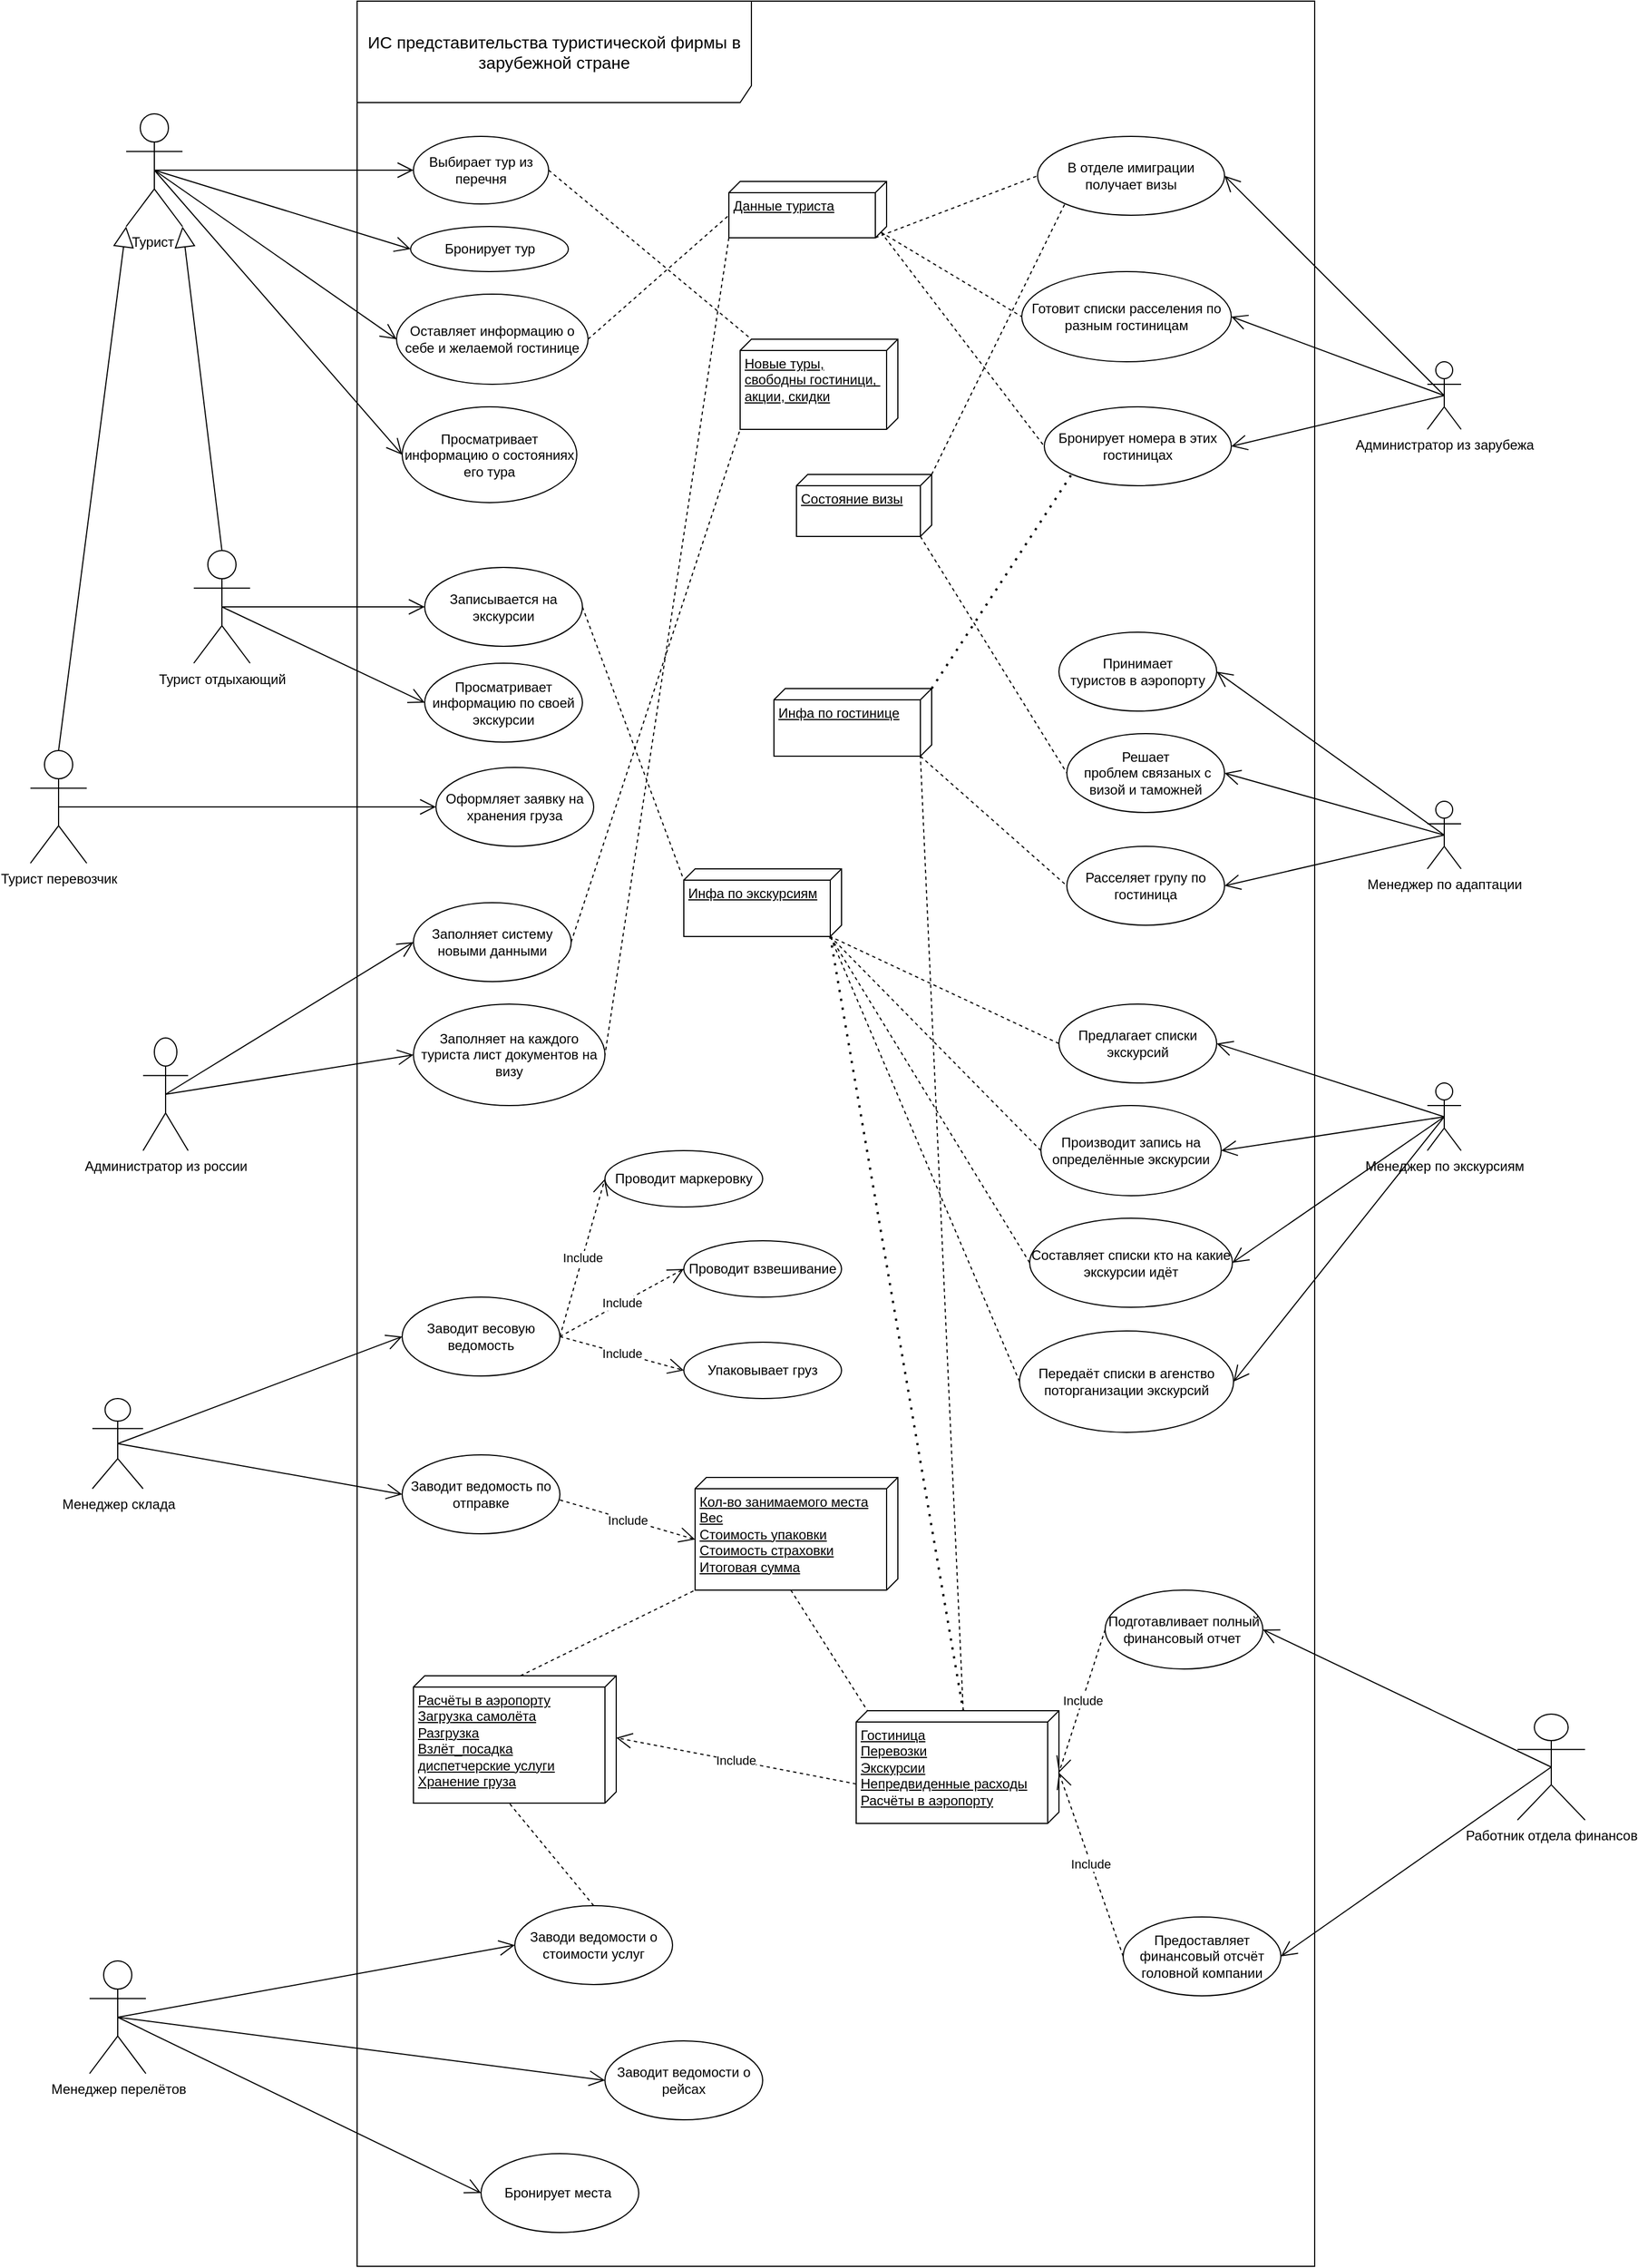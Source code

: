 <mxfile version="22.0.3" type="device">
  <diagram name="Страница — 1" id="jsn5pezAf9I7rj186tjx">
    <mxGraphModel dx="3129" dy="1384" grid="1" gridSize="10" guides="1" tooltips="1" connect="1" arrows="1" fold="1" page="1" pageScale="1" pageWidth="827" pageHeight="1169" math="0" shadow="0">
      <root>
        <mxCell id="0" />
        <mxCell id="1" parent="0" />
        <mxCell id="TFGOoUDNi3Y0NTSB-CI6-1" value="Турист&amp;nbsp;" style="shape=umlActor;verticalLabelPosition=bottom;verticalAlign=top;html=1;" parent="1" vertex="1">
          <mxGeometry x="-595" y="220" width="50" height="100" as="geometry" />
        </mxCell>
        <mxCell id="TFGOoUDNi3Y0NTSB-CI6-12" value="&lt;font style=&quot;font-size: 15px;&quot;&gt;ИС представительства туристической фирмы в зарубежной стране&lt;/font&gt;" style="shape=umlFrame;whiteSpace=wrap;html=1;pointerEvents=0;width=350;height=90;labelBackgroundColor=default;" parent="1" vertex="1">
          <mxGeometry x="-390" y="120" width="850" height="2010" as="geometry" />
        </mxCell>
        <mxCell id="TFGOoUDNi3Y0NTSB-CI6-14" value="Администратор из россии" style="shape=umlActor;verticalLabelPosition=bottom;verticalAlign=top;html=1;" parent="1" vertex="1">
          <mxGeometry x="-580" y="1040" width="40" height="100" as="geometry" />
        </mxCell>
        <mxCell id="TFGOoUDNi3Y0NTSB-CI6-20" value="Администратор из зарубежа" style="shape=umlActor;verticalLabelPosition=bottom;verticalAlign=top;html=1;" parent="1" vertex="1">
          <mxGeometry x="560" y="440" width="30" height="60" as="geometry" />
        </mxCell>
        <mxCell id="TFGOoUDNi3Y0NTSB-CI6-21" value="Выбирает тур из перечня" style="ellipse;whiteSpace=wrap;html=1;" parent="1" vertex="1">
          <mxGeometry x="-340" y="240" width="120" height="60" as="geometry" />
        </mxCell>
        <mxCell id="TFGOoUDNi3Y0NTSB-CI6-22" value="Бронирует тур" style="ellipse;whiteSpace=wrap;html=1;" parent="1" vertex="1">
          <mxGeometry x="-342.5" y="320" width="140" height="40" as="geometry" />
        </mxCell>
        <mxCell id="TFGOoUDNi3Y0NTSB-CI6-23" value="Оставляет информацию о себе и желаемой гостинице" style="ellipse;whiteSpace=wrap;html=1;" parent="1" vertex="1">
          <mxGeometry x="-355" y="380" width="170" height="80" as="geometry" />
        </mxCell>
        <mxCell id="TFGOoUDNi3Y0NTSB-CI6-29" value="" style="endArrow=open;endFill=1;endSize=12;html=1;rounded=0;entryX=0;entryY=0.5;entryDx=0;entryDy=0;exitX=0.5;exitY=0.5;exitDx=0;exitDy=0;exitPerimeter=0;" parent="1" source="TFGOoUDNi3Y0NTSB-CI6-1" target="TFGOoUDNi3Y0NTSB-CI6-21" edge="1">
          <mxGeometry width="160" relative="1" as="geometry">
            <mxPoint x="-510" y="310" as="sourcePoint" />
            <mxPoint x="-350" y="310" as="targetPoint" />
          </mxGeometry>
        </mxCell>
        <mxCell id="TFGOoUDNi3Y0NTSB-CI6-30" value="" style="endArrow=open;endFill=1;endSize=12;html=1;rounded=0;entryX=0;entryY=0.5;entryDx=0;entryDy=0;exitX=0.5;exitY=0.5;exitDx=0;exitDy=0;exitPerimeter=0;" parent="1" source="TFGOoUDNi3Y0NTSB-CI6-1" target="TFGOoUDNi3Y0NTSB-CI6-22" edge="1">
          <mxGeometry width="160" relative="1" as="geometry">
            <mxPoint x="-505" y="320" as="sourcePoint" />
            <mxPoint x="-330" y="260" as="targetPoint" />
          </mxGeometry>
        </mxCell>
        <mxCell id="TFGOoUDNi3Y0NTSB-CI6-31" value="" style="endArrow=open;endFill=1;endSize=12;html=1;rounded=0;entryX=0;entryY=0.5;entryDx=0;entryDy=0;exitX=0.5;exitY=0.5;exitDx=0;exitDy=0;exitPerimeter=0;" parent="1" source="TFGOoUDNi3Y0NTSB-CI6-1" target="TFGOoUDNi3Y0NTSB-CI6-23" edge="1">
          <mxGeometry width="160" relative="1" as="geometry">
            <mxPoint x="-495" y="330" as="sourcePoint" />
            <mxPoint x="-320" y="270" as="targetPoint" />
          </mxGeometry>
        </mxCell>
        <mxCell id="TFGOoUDNi3Y0NTSB-CI6-32" value="Заполняет систему новыми данными" style="ellipse;whiteSpace=wrap;html=1;" parent="1" vertex="1">
          <mxGeometry x="-340" y="920" width="140" height="70" as="geometry" />
        </mxCell>
        <mxCell id="TFGOoUDNi3Y0NTSB-CI6-33" value="" style="endArrow=none;dashed=1;html=1;rounded=0;exitX=1;exitY=0.5;exitDx=0;exitDy=0;entryX=1;entryY=1;entryDx=0;entryDy=0;entryPerimeter=0;" parent="1" source="TFGOoUDNi3Y0NTSB-CI6-32" target="TFGOoUDNi3Y0NTSB-CI6-34" edge="1">
          <mxGeometry width="50" height="50" relative="1" as="geometry">
            <mxPoint x="-190" y="510" as="sourcePoint" />
            <mxPoint x="-140" y="460" as="targetPoint" />
          </mxGeometry>
        </mxCell>
        <mxCell id="TFGOoUDNi3Y0NTSB-CI6-34" value="Новые туры, свободны гостиници,&amp;nbsp;&lt;br&gt;акции, скидки" style="verticalAlign=top;align=left;spacingTop=8;spacingLeft=2;spacingRight=12;shape=cube;size=10;direction=south;fontStyle=4;html=1;whiteSpace=wrap;" parent="1" vertex="1">
          <mxGeometry x="-50" y="420" width="140" height="80" as="geometry" />
        </mxCell>
        <mxCell id="TFGOoUDNi3Y0NTSB-CI6-35" value="" style="endArrow=none;dashed=1;html=1;rounded=0;entryX=0;entryY=0;entryDx=0;entryDy=130;entryPerimeter=0;exitX=1;exitY=0.5;exitDx=0;exitDy=0;" parent="1" source="TFGOoUDNi3Y0NTSB-CI6-21" target="TFGOoUDNi3Y0NTSB-CI6-34" edge="1">
          <mxGeometry width="50" height="50" relative="1" as="geometry">
            <mxPoint x="-240" y="530" as="sourcePoint" />
            <mxPoint x="-190" y="480" as="targetPoint" />
          </mxGeometry>
        </mxCell>
        <mxCell id="TFGOoUDNi3Y0NTSB-CI6-36" value="Заполняет на каждого туриста лист документов на визу" style="ellipse;whiteSpace=wrap;html=1;" parent="1" vertex="1">
          <mxGeometry x="-340" y="1010" width="170" height="90" as="geometry" />
        </mxCell>
        <mxCell id="TFGOoUDNi3Y0NTSB-CI6-38" value="Данные туриста" style="verticalAlign=top;align=left;spacingTop=8;spacingLeft=2;spacingRight=12;shape=cube;size=10;direction=south;fontStyle=4;html=1;whiteSpace=wrap;" parent="1" vertex="1">
          <mxGeometry x="-60" y="280" width="140" height="50" as="geometry" />
        </mxCell>
        <mxCell id="TFGOoUDNi3Y0NTSB-CI6-41" value="" style="endArrow=none;dashed=1;html=1;rounded=0;exitX=1;exitY=0.5;exitDx=0;exitDy=0;entryX=0;entryY=0;entryDx=30;entryDy=140;entryPerimeter=0;" parent="1" source="TFGOoUDNi3Y0NTSB-CI6-23" target="TFGOoUDNi3Y0NTSB-CI6-38" edge="1">
          <mxGeometry width="50" height="50" relative="1" as="geometry">
            <mxPoint x="-210" y="260" as="sourcePoint" />
            <mxPoint x="-50" y="410" as="targetPoint" />
          </mxGeometry>
        </mxCell>
        <mxCell id="TFGOoUDNi3Y0NTSB-CI6-43" value="" style="endArrow=none;dashed=1;html=1;rounded=0;entryX=1;entryY=0.5;entryDx=0;entryDy=0;exitX=1;exitY=1;exitDx=0;exitDy=0;exitPerimeter=0;" parent="1" source="TFGOoUDNi3Y0NTSB-CI6-38" target="TFGOoUDNi3Y0NTSB-CI6-36" edge="1">
          <mxGeometry width="50" height="50" relative="1" as="geometry">
            <mxPoint x="-190" y="280" as="sourcePoint" />
            <mxPoint x="-30" y="430" as="targetPoint" />
          </mxGeometry>
        </mxCell>
        <mxCell id="TFGOoUDNi3Y0NTSB-CI6-44" value="В отделе имиграции получает визы" style="ellipse;whiteSpace=wrap;html=1;" parent="1" vertex="1">
          <mxGeometry x="214" y="240" width="166" height="70" as="geometry" />
        </mxCell>
        <mxCell id="TFGOoUDNi3Y0NTSB-CI6-45" value="" style="endArrow=open;endFill=1;endSize=12;html=1;rounded=0;entryX=1;entryY=0.5;entryDx=0;entryDy=0;exitX=0.5;exitY=0.5;exitDx=0;exitDy=0;exitPerimeter=0;" parent="1" source="TFGOoUDNi3Y0NTSB-CI6-20" target="TFGOoUDNi3Y0NTSB-CI6-44" edge="1">
          <mxGeometry width="160" relative="1" as="geometry">
            <mxPoint x="220" y="360" as="sourcePoint" />
            <mxPoint x="380" y="360" as="targetPoint" />
          </mxGeometry>
        </mxCell>
        <mxCell id="TFGOoUDNi3Y0NTSB-CI6-46" value="" style="endArrow=none;dashed=1;html=1;rounded=0;entryX=0;entryY=0.5;entryDx=0;entryDy=0;exitX=0;exitY=0;exitDx=50;exitDy=10;exitPerimeter=0;" parent="1" source="TFGOoUDNi3Y0NTSB-CI6-38" target="TFGOoUDNi3Y0NTSB-CI6-44" edge="1">
          <mxGeometry width="50" height="50" relative="1" as="geometry">
            <mxPoint x="120" y="460" as="sourcePoint" />
            <mxPoint x="170" y="410" as="targetPoint" />
          </mxGeometry>
        </mxCell>
        <mxCell id="TFGOoUDNi3Y0NTSB-CI6-49" value="" style="endArrow=open;endFill=1;endSize=12;html=1;rounded=0;exitX=0.5;exitY=0.5;exitDx=0;exitDy=0;exitPerimeter=0;entryX=0;entryY=0.5;entryDx=0;entryDy=0;" parent="1" source="TFGOoUDNi3Y0NTSB-CI6-14" target="TFGOoUDNi3Y0NTSB-CI6-32" edge="1">
          <mxGeometry width="160" relative="1" as="geometry">
            <mxPoint x="-330" y="970" as="sourcePoint" />
            <mxPoint x="-170" y="970" as="targetPoint" />
          </mxGeometry>
        </mxCell>
        <mxCell id="TFGOoUDNi3Y0NTSB-CI6-50" value="" style="endArrow=open;endFill=1;endSize=12;html=1;rounded=0;exitX=0.5;exitY=0.5;exitDx=0;exitDy=0;exitPerimeter=0;entryX=0;entryY=0.5;entryDx=0;entryDy=0;" parent="1" source="TFGOoUDNi3Y0NTSB-CI6-14" target="TFGOoUDNi3Y0NTSB-CI6-36" edge="1">
          <mxGeometry width="160" relative="1" as="geometry">
            <mxPoint x="-330" y="970" as="sourcePoint" />
            <mxPoint x="-170" y="970" as="targetPoint" />
          </mxGeometry>
        </mxCell>
        <mxCell id="TFGOoUDNi3Y0NTSB-CI6-51" value="Готовит списки расселения по разным гостиницам" style="ellipse;whiteSpace=wrap;html=1;" parent="1" vertex="1">
          <mxGeometry x="200" y="360" width="186" height="80" as="geometry" />
        </mxCell>
        <mxCell id="TFGOoUDNi3Y0NTSB-CI6-52" value="Бронирует номера в этих гостиницах" style="ellipse;whiteSpace=wrap;html=1;" parent="1" vertex="1">
          <mxGeometry x="220" y="480" width="166" height="70" as="geometry" />
        </mxCell>
        <mxCell id="TFGOoUDNi3Y0NTSB-CI6-53" value="Менеджер по адаптации" style="shape=umlActor;verticalLabelPosition=bottom;verticalAlign=top;html=1;" parent="1" vertex="1">
          <mxGeometry x="560" y="830" width="30" height="60" as="geometry" />
        </mxCell>
        <mxCell id="TFGOoUDNi3Y0NTSB-CI6-54" value="" style="endArrow=open;endFill=1;endSize=12;html=1;rounded=0;exitX=0.5;exitY=0.5;exitDx=0;exitDy=0;exitPerimeter=0;entryX=1;entryY=0.5;entryDx=0;entryDy=0;" parent="1" source="TFGOoUDNi3Y0NTSB-CI6-20" target="TFGOoUDNi3Y0NTSB-CI6-51" edge="1">
          <mxGeometry width="160" relative="1" as="geometry">
            <mxPoint x="190" y="660" as="sourcePoint" />
            <mxPoint x="350" y="660" as="targetPoint" />
          </mxGeometry>
        </mxCell>
        <mxCell id="TFGOoUDNi3Y0NTSB-CI6-55" value="" style="endArrow=open;endFill=1;endSize=12;html=1;rounded=0;exitX=0.5;exitY=0.5;exitDx=0;exitDy=0;exitPerimeter=0;entryX=1;entryY=0.5;entryDx=0;entryDy=0;" parent="1" source="TFGOoUDNi3Y0NTSB-CI6-20" target="TFGOoUDNi3Y0NTSB-CI6-52" edge="1">
          <mxGeometry width="160" relative="1" as="geometry">
            <mxPoint x="190" y="660" as="sourcePoint" />
            <mxPoint x="350" y="660" as="targetPoint" />
          </mxGeometry>
        </mxCell>
        <mxCell id="TFGOoUDNi3Y0NTSB-CI6-56" value="" style="endArrow=none;dashed=1;html=1;rounded=0;entryX=0;entryY=0.5;entryDx=0;entryDy=0;exitX=0;exitY=0;exitDx=45;exitDy=5;exitPerimeter=0;" parent="1" source="TFGOoUDNi3Y0NTSB-CI6-38" target="TFGOoUDNi3Y0NTSB-CI6-51" edge="1">
          <mxGeometry width="50" height="50" relative="1" as="geometry">
            <mxPoint x="80" y="340" as="sourcePoint" />
            <mxPoint x="224" y="285" as="targetPoint" />
          </mxGeometry>
        </mxCell>
        <mxCell id="TFGOoUDNi3Y0NTSB-CI6-57" value="" style="endArrow=none;dashed=1;html=1;rounded=0;entryX=0;entryY=0.5;entryDx=0;entryDy=0;exitX=0;exitY=0;exitDx=45;exitDy=5;exitPerimeter=0;" parent="1" source="TFGOoUDNi3Y0NTSB-CI6-38" target="TFGOoUDNi3Y0NTSB-CI6-52" edge="1">
          <mxGeometry width="50" height="50" relative="1" as="geometry">
            <mxPoint x="90" y="350" as="sourcePoint" />
            <mxPoint x="234" y="295" as="targetPoint" />
          </mxGeometry>
        </mxCell>
        <mxCell id="TFGOoUDNi3Y0NTSB-CI6-58" value="Турист перевозчик" style="shape=umlActor;verticalLabelPosition=bottom;verticalAlign=top;html=1;" parent="1" vertex="1">
          <mxGeometry x="-680" y="785" width="50" height="100" as="geometry" />
        </mxCell>
        <mxCell id="TFGOoUDNi3Y0NTSB-CI6-60" value="Турист отдыхающий" style="shape=umlActor;verticalLabelPosition=bottom;verticalAlign=top;html=1;" parent="1" vertex="1">
          <mxGeometry x="-535" y="607.5" width="50" height="100" as="geometry" />
        </mxCell>
        <mxCell id="TFGOoUDNi3Y0NTSB-CI6-61" value="" style="endArrow=block;endSize=16;endFill=0;html=1;rounded=0;entryX=1;entryY=1;entryDx=0;entryDy=0;entryPerimeter=0;exitX=0.5;exitY=0;exitDx=0;exitDy=0;exitPerimeter=0;" parent="1" source="TFGOoUDNi3Y0NTSB-CI6-60" target="TFGOoUDNi3Y0NTSB-CI6-1" edge="1">
          <mxGeometry width="160" relative="1" as="geometry">
            <mxPoint x="-560" y="450" as="sourcePoint" />
            <mxPoint x="-400" y="450" as="targetPoint" />
          </mxGeometry>
        </mxCell>
        <mxCell id="TFGOoUDNi3Y0NTSB-CI6-62" value="" style="endArrow=block;endSize=16;endFill=0;html=1;rounded=0;exitX=0.5;exitY=0;exitDx=0;exitDy=0;exitPerimeter=0;entryX=0;entryY=1;entryDx=0;entryDy=0;entryPerimeter=0;" parent="1" source="TFGOoUDNi3Y0NTSB-CI6-58" target="TFGOoUDNi3Y0NTSB-CI6-1" edge="1">
          <mxGeometry width="160" relative="1" as="geometry">
            <mxPoint x="-540" y="460" as="sourcePoint" />
            <mxPoint x="-540" y="390" as="targetPoint" />
          </mxGeometry>
        </mxCell>
        <mxCell id="TFGOoUDNi3Y0NTSB-CI6-63" value="Записывается на экскурсии" style="ellipse;whiteSpace=wrap;html=1;" parent="1" vertex="1">
          <mxGeometry x="-330" y="622.5" width="140" height="70" as="geometry" />
        </mxCell>
        <mxCell id="TFGOoUDNi3Y0NTSB-CI6-64" value="" style="endArrow=open;endFill=1;endSize=12;html=1;rounded=0;exitX=0.5;exitY=0.5;exitDx=0;exitDy=0;exitPerimeter=0;entryX=0;entryY=0.5;entryDx=0;entryDy=0;" parent="1" source="TFGOoUDNi3Y0NTSB-CI6-60" target="TFGOoUDNi3Y0NTSB-CI6-63" edge="1">
          <mxGeometry width="160" relative="1" as="geometry">
            <mxPoint x="-345" y="647.5" as="sourcePoint" />
            <mxPoint x="-195" y="647.5" as="targetPoint" />
          </mxGeometry>
        </mxCell>
        <mxCell id="TFGOoUDNi3Y0NTSB-CI6-65" value="" style="endArrow=open;endFill=1;endSize=12;html=1;rounded=0;exitX=0.5;exitY=0.5;exitDx=0;exitDy=0;exitPerimeter=0;entryX=0;entryY=0.5;entryDx=0;entryDy=0;" parent="1" source="TFGOoUDNi3Y0NTSB-CI6-58" target="TFGOoUDNi3Y0NTSB-CI6-66" edge="1">
          <mxGeometry width="160" relative="1" as="geometry">
            <mxPoint x="-465" y="730" as="sourcePoint" />
            <mxPoint x="-315" y="730" as="targetPoint" />
          </mxGeometry>
        </mxCell>
        <mxCell id="TFGOoUDNi3Y0NTSB-CI6-66" value="Оформляет заявку на хранения груза" style="ellipse;whiteSpace=wrap;html=1;" parent="1" vertex="1">
          <mxGeometry x="-320" y="800" width="140" height="70" as="geometry" />
        </mxCell>
        <mxCell id="TFGOoUDNi3Y0NTSB-CI6-69" value="Принимает&lt;br&gt;&amp;nbsp;туристов в аэропорту&amp;nbsp;" style="ellipse;whiteSpace=wrap;html=1;" parent="1" vertex="1">
          <mxGeometry x="233" y="680" width="140" height="70" as="geometry" />
        </mxCell>
        <mxCell id="TFGOoUDNi3Y0NTSB-CI6-70" value="Решает&lt;br&gt;&amp;nbsp;проблем связаных с визой и таможней" style="ellipse;whiteSpace=wrap;html=1;" parent="1" vertex="1">
          <mxGeometry x="240" y="770" width="140" height="70" as="geometry" />
        </mxCell>
        <mxCell id="TFGOoUDNi3Y0NTSB-CI6-71" value="Предлагает списки экскурсий" style="ellipse;whiteSpace=wrap;html=1;" parent="1" vertex="1">
          <mxGeometry x="233" y="1010" width="140" height="70" as="geometry" />
        </mxCell>
        <mxCell id="TFGOoUDNi3Y0NTSB-CI6-72" value="Расселяет групу по гостиница" style="ellipse;whiteSpace=wrap;html=1;" parent="1" vertex="1">
          <mxGeometry x="240" y="870" width="140" height="70" as="geometry" />
        </mxCell>
        <mxCell id="TFGOoUDNi3Y0NTSB-CI6-73" value="Состояние визы" style="verticalAlign=top;align=left;spacingTop=8;spacingLeft=2;spacingRight=12;shape=cube;size=10;direction=south;fontStyle=4;html=1;whiteSpace=wrap;" parent="1" vertex="1">
          <mxGeometry y="540" width="120" height="55" as="geometry" />
        </mxCell>
        <mxCell id="TFGOoUDNi3Y0NTSB-CI6-74" value="" style="endArrow=none;dashed=1;html=1;rounded=0;exitX=0;exitY=0;exitDx=0;exitDy=0;exitPerimeter=0;entryX=0;entryY=1;entryDx=0;entryDy=0;" parent="1" source="TFGOoUDNi3Y0NTSB-CI6-73" target="TFGOoUDNi3Y0NTSB-CI6-44" edge="1">
          <mxGeometry width="50" height="50" relative="1" as="geometry">
            <mxPoint x="70" y="530" as="sourcePoint" />
            <mxPoint x="120" y="480" as="targetPoint" />
          </mxGeometry>
        </mxCell>
        <mxCell id="TFGOoUDNi3Y0NTSB-CI6-75" value="" style="endArrow=none;dashed=1;html=1;rounded=0;exitX=0;exitY=0;exitDx=55;exitDy=10;exitPerimeter=0;entryX=0;entryY=0.5;entryDx=0;entryDy=0;" parent="1" source="TFGOoUDNi3Y0NTSB-CI6-73" target="TFGOoUDNi3Y0NTSB-CI6-70" edge="1">
          <mxGeometry width="50" height="50" relative="1" as="geometry">
            <mxPoint x="-180" y="530" as="sourcePoint" />
            <mxPoint x="-130" y="480" as="targetPoint" />
          </mxGeometry>
        </mxCell>
        <mxCell id="TFGOoUDNi3Y0NTSB-CI6-76" value="Менеджер по экскурсиям" style="shape=umlActor;verticalLabelPosition=bottom;verticalAlign=top;html=1;" parent="1" vertex="1">
          <mxGeometry x="560" y="1080" width="30" height="60" as="geometry" />
        </mxCell>
        <mxCell id="TFGOoUDNi3Y0NTSB-CI6-77" value="Производит запись на определённые экскурсии" style="ellipse;whiteSpace=wrap;html=1;" parent="1" vertex="1">
          <mxGeometry x="217" y="1100" width="160" height="80" as="geometry" />
        </mxCell>
        <mxCell id="TFGOoUDNi3Y0NTSB-CI6-78" value="Составляет списки кто на какие экскурсии идёт" style="ellipse;whiteSpace=wrap;html=1;" parent="1" vertex="1">
          <mxGeometry x="207" y="1200" width="180" height="79" as="geometry" />
        </mxCell>
        <mxCell id="TFGOoUDNi3Y0NTSB-CI6-79" value="Передаёт списки в агенство поторганизации экскурсий" style="ellipse;whiteSpace=wrap;html=1;" parent="1" vertex="1">
          <mxGeometry x="198" y="1300" width="190" height="90" as="geometry" />
        </mxCell>
        <mxCell id="TFGOoUDNi3Y0NTSB-CI6-80" value="" style="endArrow=open;endFill=1;endSize=12;html=1;rounded=0;exitX=0.5;exitY=0.5;exitDx=0;exitDy=0;exitPerimeter=0;entryX=1;entryY=0.5;entryDx=0;entryDy=0;" parent="1" source="TFGOoUDNi3Y0NTSB-CI6-53" target="TFGOoUDNi3Y0NTSB-CI6-69" edge="1">
          <mxGeometry width="160" relative="1" as="geometry">
            <mxPoint x="70" y="950" as="sourcePoint" />
            <mxPoint x="230" y="950" as="targetPoint" />
          </mxGeometry>
        </mxCell>
        <mxCell id="TFGOoUDNi3Y0NTSB-CI6-81" value="" style="endArrow=open;endFill=1;endSize=12;html=1;rounded=0;exitX=0.5;exitY=0.5;exitDx=0;exitDy=0;exitPerimeter=0;entryX=1;entryY=0.5;entryDx=0;entryDy=0;" parent="1" source="TFGOoUDNi3Y0NTSB-CI6-53" target="TFGOoUDNi3Y0NTSB-CI6-70" edge="1">
          <mxGeometry width="160" relative="1" as="geometry">
            <mxPoint x="70" y="950" as="sourcePoint" />
            <mxPoint x="230" y="950" as="targetPoint" />
          </mxGeometry>
        </mxCell>
        <mxCell id="TFGOoUDNi3Y0NTSB-CI6-82" value="" style="endArrow=open;endFill=1;endSize=12;html=1;rounded=0;exitX=0.5;exitY=0.5;exitDx=0;exitDy=0;exitPerimeter=0;entryX=1;entryY=0.5;entryDx=0;entryDy=0;" parent="1" source="TFGOoUDNi3Y0NTSB-CI6-53" target="TFGOoUDNi3Y0NTSB-CI6-72" edge="1">
          <mxGeometry width="160" relative="1" as="geometry">
            <mxPoint x="70" y="950" as="sourcePoint" />
            <mxPoint x="230" y="950" as="targetPoint" />
          </mxGeometry>
        </mxCell>
        <mxCell id="TFGOoUDNi3Y0NTSB-CI6-83" value="" style="endArrow=open;endFill=1;endSize=12;html=1;rounded=0;exitX=0.5;exitY=0.5;exitDx=0;exitDy=0;exitPerimeter=0;entryX=1;entryY=0.5;entryDx=0;entryDy=0;" parent="1" source="TFGOoUDNi3Y0NTSB-CI6-76" target="TFGOoUDNi3Y0NTSB-CI6-71" edge="1">
          <mxGeometry width="160" relative="1" as="geometry">
            <mxPoint x="70" y="1220" as="sourcePoint" />
            <mxPoint x="230" y="1220" as="targetPoint" />
          </mxGeometry>
        </mxCell>
        <mxCell id="TFGOoUDNi3Y0NTSB-CI6-84" value="" style="endArrow=open;endFill=1;endSize=12;html=1;rounded=0;exitX=0.5;exitY=0.5;exitDx=0;exitDy=0;exitPerimeter=0;entryX=1;entryY=0.5;entryDx=0;entryDy=0;" parent="1" source="TFGOoUDNi3Y0NTSB-CI6-76" target="TFGOoUDNi3Y0NTSB-CI6-77" edge="1">
          <mxGeometry width="160" relative="1" as="geometry">
            <mxPoint x="60" y="1220" as="sourcePoint" />
            <mxPoint x="220" y="1220" as="targetPoint" />
          </mxGeometry>
        </mxCell>
        <mxCell id="TFGOoUDNi3Y0NTSB-CI6-85" value="" style="endArrow=open;endFill=1;endSize=12;html=1;rounded=0;exitX=0.5;exitY=0.5;exitDx=0;exitDy=0;exitPerimeter=0;entryX=1;entryY=0.5;entryDx=0;entryDy=0;" parent="1" source="TFGOoUDNi3Y0NTSB-CI6-76" target="TFGOoUDNi3Y0NTSB-CI6-78" edge="1">
          <mxGeometry width="160" relative="1" as="geometry">
            <mxPoint x="60" y="1220" as="sourcePoint" />
            <mxPoint x="220" y="1220" as="targetPoint" />
          </mxGeometry>
        </mxCell>
        <mxCell id="TFGOoUDNi3Y0NTSB-CI6-86" value="" style="endArrow=open;endFill=1;endSize=12;html=1;rounded=0;exitX=0.5;exitY=0.5;exitDx=0;exitDy=0;exitPerimeter=0;entryX=1;entryY=0.5;entryDx=0;entryDy=0;" parent="1" source="TFGOoUDNi3Y0NTSB-CI6-76" target="TFGOoUDNi3Y0NTSB-CI6-79" edge="1">
          <mxGeometry width="160" relative="1" as="geometry">
            <mxPoint x="60" y="1220" as="sourcePoint" />
            <mxPoint x="220" y="1220" as="targetPoint" />
          </mxGeometry>
        </mxCell>
        <mxCell id="TFGOoUDNi3Y0NTSB-CI6-87" value="Инфа по гостинице" style="verticalAlign=top;align=left;spacingTop=8;spacingLeft=2;spacingRight=12;shape=cube;size=10;direction=south;fontStyle=4;html=1;whiteSpace=wrap;" parent="1" vertex="1">
          <mxGeometry x="-20" y="730" width="140" height="60" as="geometry" />
        </mxCell>
        <mxCell id="TFGOoUDNi3Y0NTSB-CI6-89" value="Инфа по экскурсиям" style="verticalAlign=top;align=left;spacingTop=8;spacingLeft=2;spacingRight=12;shape=cube;size=10;direction=south;fontStyle=4;html=1;whiteSpace=wrap;" parent="1" vertex="1">
          <mxGeometry x="-100" y="890" width="140" height="60" as="geometry" />
        </mxCell>
        <mxCell id="TFGOoUDNi3Y0NTSB-CI6-90" value="" style="endArrow=none;dashed=1;html=1;rounded=0;entryX=0;entryY=0.5;entryDx=0;entryDy=0;exitX=0;exitY=0;exitDx=60.0;exitDy=10;exitPerimeter=0;" parent="1" source="TFGOoUDNi3Y0NTSB-CI6-87" target="TFGOoUDNi3Y0NTSB-CI6-72" edge="1">
          <mxGeometry width="50" height="50" relative="1" as="geometry">
            <mxPoint x="90" y="890" as="sourcePoint" />
            <mxPoint x="140" y="840" as="targetPoint" />
          </mxGeometry>
        </mxCell>
        <mxCell id="TFGOoUDNi3Y0NTSB-CI6-91" value="" style="endArrow=none;dashed=1;html=1;dashPattern=1 3;strokeWidth=2;rounded=0;entryX=0;entryY=1;entryDx=0;entryDy=0;exitX=0;exitY=0;exitDx=0;exitDy=0;exitPerimeter=0;" parent="1" source="TFGOoUDNi3Y0NTSB-CI6-87" target="TFGOoUDNi3Y0NTSB-CI6-52" edge="1">
          <mxGeometry width="50" height="50" relative="1" as="geometry">
            <mxPoint x="90" y="760" as="sourcePoint" />
            <mxPoint x="140" y="710" as="targetPoint" />
          </mxGeometry>
        </mxCell>
        <mxCell id="TFGOoUDNi3Y0NTSB-CI6-92" value="" style="endArrow=none;dashed=1;html=1;rounded=0;entryX=0;entryY=0;entryDx=10;entryDy=140;entryPerimeter=0;exitX=1;exitY=0.5;exitDx=0;exitDy=0;" parent="1" source="TFGOoUDNi3Y0NTSB-CI6-63" target="TFGOoUDNi3Y0NTSB-CI6-89" edge="1">
          <mxGeometry width="50" height="50" relative="1" as="geometry">
            <mxPoint x="90" y="800" as="sourcePoint" />
            <mxPoint x="140" y="750" as="targetPoint" />
          </mxGeometry>
        </mxCell>
        <mxCell id="TFGOoUDNi3Y0NTSB-CI6-93" value="" style="endArrow=none;dashed=1;html=1;rounded=0;entryX=0;entryY=0;entryDx=60.0;entryDy=10;entryPerimeter=0;exitX=0;exitY=0.5;exitDx=0;exitDy=0;" parent="1" source="TFGOoUDNi3Y0NTSB-CI6-71" target="TFGOoUDNi3Y0NTSB-CI6-89" edge="1">
          <mxGeometry width="50" height="50" relative="1" as="geometry">
            <mxPoint x="90" y="1110" as="sourcePoint" />
            <mxPoint x="140" y="1060" as="targetPoint" />
          </mxGeometry>
        </mxCell>
        <mxCell id="TFGOoUDNi3Y0NTSB-CI6-94" value="" style="endArrow=none;dashed=1;html=1;rounded=0;entryX=0;entryY=0;entryDx=60.0;entryDy=10;entryPerimeter=0;exitX=0;exitY=0.5;exitDx=0;exitDy=0;" parent="1" source="TFGOoUDNi3Y0NTSB-CI6-78" target="TFGOoUDNi3Y0NTSB-CI6-89" edge="1">
          <mxGeometry width="50" height="50" relative="1" as="geometry">
            <mxPoint x="243" y="1055" as="sourcePoint" />
            <mxPoint x="70" y="840" as="targetPoint" />
          </mxGeometry>
        </mxCell>
        <mxCell id="TFGOoUDNi3Y0NTSB-CI6-95" value="" style="endArrow=none;dashed=1;html=1;rounded=0;entryX=0;entryY=0;entryDx=60.0;entryDy=10;entryPerimeter=0;exitX=0;exitY=0.5;exitDx=0;exitDy=0;" parent="1" source="TFGOoUDNi3Y0NTSB-CI6-77" target="TFGOoUDNi3Y0NTSB-CI6-89" edge="1">
          <mxGeometry width="50" height="50" relative="1" as="geometry">
            <mxPoint x="182" y="1180" as="sourcePoint" />
            <mxPoint x="-40" y="870" as="targetPoint" />
          </mxGeometry>
        </mxCell>
        <mxCell id="TFGOoUDNi3Y0NTSB-CI6-97" value="" style="endArrow=none;dashed=1;html=1;rounded=0;entryX=0;entryY=0;entryDx=60.0;entryDy=10;entryPerimeter=0;exitX=0;exitY=0.5;exitDx=0;exitDy=0;" parent="1" source="TFGOoUDNi3Y0NTSB-CI6-79" target="TFGOoUDNi3Y0NTSB-CI6-89" edge="1">
          <mxGeometry width="50" height="50" relative="1" as="geometry">
            <mxPoint x="90" y="1110" as="sourcePoint" />
            <mxPoint x="140" y="1060" as="targetPoint" />
          </mxGeometry>
        </mxCell>
        <mxCell id="TFGOoUDNi3Y0NTSB-CI6-100" value="Просматривает информацию по своей экскурсии" style="ellipse;whiteSpace=wrap;html=1;" parent="1" vertex="1">
          <mxGeometry x="-330" y="707.5" width="140" height="70" as="geometry" />
        </mxCell>
        <mxCell id="TFGOoUDNi3Y0NTSB-CI6-101" value="" style="endArrow=open;endFill=1;endSize=12;html=1;rounded=0;exitX=0.5;exitY=0.5;exitDx=0;exitDy=0;exitPerimeter=0;entryX=0;entryY=0.5;entryDx=0;entryDy=0;" parent="1" source="TFGOoUDNi3Y0NTSB-CI6-60" target="TFGOoUDNi3Y0NTSB-CI6-100" edge="1">
          <mxGeometry width="160" relative="1" as="geometry">
            <mxPoint x="-150" y="830" as="sourcePoint" />
            <mxPoint x="10" y="830" as="targetPoint" />
          </mxGeometry>
        </mxCell>
        <mxCell id="TFGOoUDNi3Y0NTSB-CI6-102" value="Просматривает информацию о состояниях его тура" style="ellipse;whiteSpace=wrap;html=1;" parent="1" vertex="1">
          <mxGeometry x="-350" y="480" width="155" height="85" as="geometry" />
        </mxCell>
        <mxCell id="TFGOoUDNi3Y0NTSB-CI6-103" value="" style="endArrow=open;endFill=1;endSize=12;html=1;rounded=0;exitX=0.5;exitY=0.5;exitDx=0;exitDy=0;exitPerimeter=0;entryX=0;entryY=0.5;entryDx=0;entryDy=0;" parent="1" source="TFGOoUDNi3Y0NTSB-CI6-1" target="TFGOoUDNi3Y0NTSB-CI6-102" edge="1">
          <mxGeometry width="160" relative="1" as="geometry">
            <mxPoint x="-370" y="450" as="sourcePoint" />
            <mxPoint x="-210" y="450" as="targetPoint" />
          </mxGeometry>
        </mxCell>
        <mxCell id="TFGOoUDNi3Y0NTSB-CI6-104" value="Менеджер склада" style="shape=umlActor;verticalLabelPosition=bottom;verticalAlign=top;html=1;" parent="1" vertex="1">
          <mxGeometry x="-625" y="1360" width="45" height="80" as="geometry" />
        </mxCell>
        <mxCell id="TFGOoUDNi3Y0NTSB-CI6-105" value="Заводит весовую ведомость" style="ellipse;whiteSpace=wrap;html=1;" parent="1" vertex="1">
          <mxGeometry x="-350" y="1270" width="140" height="70" as="geometry" />
        </mxCell>
        <mxCell id="TFGOoUDNi3Y0NTSB-CI6-106" value="Заводит ведомость по отправке" style="ellipse;whiteSpace=wrap;html=1;" parent="1" vertex="1">
          <mxGeometry x="-350" y="1410" width="140" height="70" as="geometry" />
        </mxCell>
        <mxCell id="TFGOoUDNi3Y0NTSB-CI6-107" value="Проводит маркеровку" style="ellipse;whiteSpace=wrap;html=1;" parent="1" vertex="1">
          <mxGeometry x="-170" y="1140" width="140" height="50" as="geometry" />
        </mxCell>
        <mxCell id="TFGOoUDNi3Y0NTSB-CI6-108" value="Проводит взвешивание" style="ellipse;whiteSpace=wrap;html=1;" parent="1" vertex="1">
          <mxGeometry x="-100" y="1220" width="140" height="50" as="geometry" />
        </mxCell>
        <mxCell id="TFGOoUDNi3Y0NTSB-CI6-109" value="Упаковывает груз" style="ellipse;whiteSpace=wrap;html=1;" parent="1" vertex="1">
          <mxGeometry x="-100" y="1310" width="140" height="50" as="geometry" />
        </mxCell>
        <mxCell id="TFGOoUDNi3Y0NTSB-CI6-111" value="Кол-во занимаемого места&lt;br&gt;Вес&lt;br&gt;Стоимость упаковки&lt;br&gt;Стоимость страховки&lt;br&gt;Итоговая сумма" style="verticalAlign=top;align=left;spacingTop=8;spacingLeft=2;spacingRight=12;shape=cube;size=10;direction=south;fontStyle=4;html=1;whiteSpace=wrap;" parent="1" vertex="1">
          <mxGeometry x="-90" y="1430" width="180" height="100" as="geometry" />
        </mxCell>
        <mxCell id="TFGOoUDNi3Y0NTSB-CI6-112" value="" style="endArrow=open;endFill=1;endSize=12;html=1;rounded=0;exitX=0.5;exitY=0.5;exitDx=0;exitDy=0;exitPerimeter=0;entryX=0;entryY=0.5;entryDx=0;entryDy=0;" parent="1" source="TFGOoUDNi3Y0NTSB-CI6-104" target="TFGOoUDNi3Y0NTSB-CI6-105" edge="1">
          <mxGeometry width="160" relative="1" as="geometry">
            <mxPoint x="-400" y="1460" as="sourcePoint" />
            <mxPoint x="-240" y="1460" as="targetPoint" />
          </mxGeometry>
        </mxCell>
        <mxCell id="TFGOoUDNi3Y0NTSB-CI6-113" value="" style="endArrow=open;endFill=1;endSize=12;html=1;rounded=0;exitX=0.5;exitY=0.5;exitDx=0;exitDy=0;exitPerimeter=0;entryX=0;entryY=0.5;entryDx=0;entryDy=0;" parent="1" source="TFGOoUDNi3Y0NTSB-CI6-104" target="TFGOoUDNi3Y0NTSB-CI6-106" edge="1">
          <mxGeometry width="160" relative="1" as="geometry">
            <mxPoint x="-545" y="1490" as="sourcePoint" />
            <mxPoint x="-385" y="1490" as="targetPoint" />
          </mxGeometry>
        </mxCell>
        <mxCell id="TFGOoUDNi3Y0NTSB-CI6-118" value="Include" style="endArrow=open;endSize=12;dashed=1;html=1;rounded=0;entryX=0;entryY=0;entryDx=55;entryDy=180;entryPerimeter=0;" parent="1" target="TFGOoUDNi3Y0NTSB-CI6-111" edge="1">
          <mxGeometry width="160" relative="1" as="geometry">
            <mxPoint x="-210" y="1450" as="sourcePoint" />
            <mxPoint x="-150" y="1380" as="targetPoint" />
          </mxGeometry>
        </mxCell>
        <mxCell id="TFGOoUDNi3Y0NTSB-CI6-119" value="Include" style="endArrow=open;endSize=12;dashed=1;html=1;rounded=0;entryX=0;entryY=0.5;entryDx=0;entryDy=0;exitX=1;exitY=0.5;exitDx=0;exitDy=0;" parent="1" source="TFGOoUDNi3Y0NTSB-CI6-105" target="TFGOoUDNi3Y0NTSB-CI6-109" edge="1">
          <mxGeometry width="160" relative="1" as="geometry">
            <mxPoint x="-200" y="1327.5" as="sourcePoint" />
            <mxPoint x="-80" y="1362.5" as="targetPoint" />
          </mxGeometry>
        </mxCell>
        <mxCell id="TFGOoUDNi3Y0NTSB-CI6-120" value="Include" style="endArrow=open;endSize=12;dashed=1;html=1;rounded=0;entryX=0;entryY=0.5;entryDx=0;entryDy=0;exitX=1;exitY=0.5;exitDx=0;exitDy=0;" parent="1" source="TFGOoUDNi3Y0NTSB-CI6-105" target="TFGOoUDNi3Y0NTSB-CI6-108" edge="1">
          <mxGeometry width="160" relative="1" as="geometry">
            <mxPoint x="-190" y="1470" as="sourcePoint" />
            <mxPoint x="-70" y="1505" as="targetPoint" />
          </mxGeometry>
        </mxCell>
        <mxCell id="TFGOoUDNi3Y0NTSB-CI6-121" value="Include" style="endArrow=open;endSize=12;dashed=1;html=1;rounded=0;entryX=0;entryY=0.5;entryDx=0;entryDy=0;exitX=1;exitY=0.5;exitDx=0;exitDy=0;" parent="1" source="TFGOoUDNi3Y0NTSB-CI6-105" target="TFGOoUDNi3Y0NTSB-CI6-107" edge="1">
          <mxGeometry width="160" relative="1" as="geometry">
            <mxPoint x="-180" y="1480" as="sourcePoint" />
            <mxPoint x="-60" y="1515" as="targetPoint" />
          </mxGeometry>
        </mxCell>
        <mxCell id="TFGOoUDNi3Y0NTSB-CI6-122" value="Менеджер перелётов" style="shape=umlActor;verticalLabelPosition=bottom;verticalAlign=top;html=1;" parent="1" vertex="1">
          <mxGeometry x="-627.5" y="1859" width="50" height="100" as="geometry" />
        </mxCell>
        <mxCell id="TFGOoUDNi3Y0NTSB-CI6-123" value="Работник отдела финансов" style="shape=umlActor;verticalLabelPosition=bottom;verticalAlign=top;html=1;" parent="1" vertex="1">
          <mxGeometry x="640" y="1640" width="60" height="94" as="geometry" />
        </mxCell>
        <mxCell id="TFGOoUDNi3Y0NTSB-CI6-124" value="Подготавливает полный финансовый отчет&amp;nbsp;" style="ellipse;whiteSpace=wrap;html=1;" parent="1" vertex="1">
          <mxGeometry x="274" y="1530" width="140" height="70" as="geometry" />
        </mxCell>
        <mxCell id="TFGOoUDNi3Y0NTSB-CI6-125" value="Предоставляет финансовый отсчёт головной компании" style="ellipse;whiteSpace=wrap;html=1;" parent="1" vertex="1">
          <mxGeometry x="290" y="1820" width="140" height="70" as="geometry" />
        </mxCell>
        <mxCell id="TFGOoUDNi3Y0NTSB-CI6-126" value="" style="endArrow=open;endFill=1;endSize=12;html=1;rounded=0;exitX=0.5;exitY=0.5;exitDx=0;exitDy=0;exitPerimeter=0;entryX=1;entryY=0.5;entryDx=0;entryDy=0;" parent="1" source="TFGOoUDNi3Y0NTSB-CI6-123" target="TFGOoUDNi3Y0NTSB-CI6-124" edge="1">
          <mxGeometry width="160" relative="1" as="geometry">
            <mxPoint x="200" y="1660" as="sourcePoint" />
            <mxPoint x="360" y="1660" as="targetPoint" />
          </mxGeometry>
        </mxCell>
        <mxCell id="TFGOoUDNi3Y0NTSB-CI6-127" value="" style="endArrow=open;endFill=1;endSize=12;html=1;rounded=0;exitX=0.5;exitY=0.5;exitDx=0;exitDy=0;exitPerimeter=0;entryX=1;entryY=0.5;entryDx=0;entryDy=0;" parent="1" source="TFGOoUDNi3Y0NTSB-CI6-123" target="TFGOoUDNi3Y0NTSB-CI6-125" edge="1">
          <mxGeometry width="160" relative="1" as="geometry">
            <mxPoint x="200" y="1660" as="sourcePoint" />
            <mxPoint x="360" y="1660" as="targetPoint" />
          </mxGeometry>
        </mxCell>
        <mxCell id="TFGOoUDNi3Y0NTSB-CI6-129" value="Гостиница&lt;br&gt;Перевозки&lt;br&gt;Экскурсии&lt;br&gt;Непредвиденные расходы&lt;br&gt;Расчёты в аэропорту" style="verticalAlign=top;align=left;spacingTop=8;spacingLeft=2;spacingRight=12;shape=cube;size=10;direction=south;fontStyle=4;html=1;whiteSpace=wrap;" parent="1" vertex="1">
          <mxGeometry x="53" y="1637" width="180" height="100" as="geometry" />
        </mxCell>
        <mxCell id="TFGOoUDNi3Y0NTSB-CI6-130" value="Расчёты в аэропорту&lt;br&gt;Загрузка самолёта&lt;br&gt;Разгрузка&lt;br&gt;Взлёт_посадка&lt;br&gt;диспетчерские услуги&lt;br&gt;Хранение груза" style="verticalAlign=top;align=left;spacingTop=8;spacingLeft=2;spacingRight=12;shape=cube;size=10;direction=south;fontStyle=4;html=1;whiteSpace=wrap;" parent="1" vertex="1">
          <mxGeometry x="-340" y="1606" width="180" height="113" as="geometry" />
        </mxCell>
        <mxCell id="TFGOoUDNi3Y0NTSB-CI6-131" value="Include" style="endArrow=open;endSize=12;dashed=1;html=1;rounded=0;entryX=0;entryY=0;entryDx=55;entryDy=0;entryPerimeter=0;exitX=0;exitY=0;exitDx=65;exitDy=180;exitPerimeter=0;" parent="1" source="TFGOoUDNi3Y0NTSB-CI6-129" target="TFGOoUDNi3Y0NTSB-CI6-130" edge="1">
          <mxGeometry width="160" relative="1" as="geometry">
            <mxPoint x="-250" y="1460" as="sourcePoint" />
            <mxPoint x="-130" y="1495" as="targetPoint" />
          </mxGeometry>
        </mxCell>
        <mxCell id="TFGOoUDNi3Y0NTSB-CI6-132" value="Include" style="endArrow=open;endSize=12;dashed=1;html=1;rounded=0;entryX=0;entryY=0;entryDx=55;entryDy=0;entryPerimeter=0;exitX=0;exitY=0.5;exitDx=0;exitDy=0;" parent="1" source="TFGOoUDNi3Y0NTSB-CI6-124" target="TFGOoUDNi3Y0NTSB-CI6-129" edge="1">
          <mxGeometry width="160" relative="1" as="geometry">
            <mxPoint x="-190" y="1470" as="sourcePoint" />
            <mxPoint x="-70" y="1505" as="targetPoint" />
          </mxGeometry>
        </mxCell>
        <mxCell id="TFGOoUDNi3Y0NTSB-CI6-133" value="Include" style="endArrow=open;endSize=12;dashed=1;html=1;rounded=0;exitX=0;exitY=0.5;exitDx=0;exitDy=0;entryX=0;entryY=0;entryDx=55;entryDy=0;entryPerimeter=0;" parent="1" source="TFGOoUDNi3Y0NTSB-CI6-125" target="TFGOoUDNi3Y0NTSB-CI6-129" edge="1">
          <mxGeometry width="160" relative="1" as="geometry">
            <mxPoint x="-180" y="1480" as="sourcePoint" />
            <mxPoint x="220" y="1630" as="targetPoint" />
          </mxGeometry>
        </mxCell>
        <mxCell id="TFGOoUDNi3Y0NTSB-CI6-134" value="" style="endArrow=none;dashed=1;html=1;rounded=0;entryX=1;entryY=1;entryDx=0;entryDy=0;entryPerimeter=0;exitX=0;exitY=0;exitDx=0;exitDy=85;exitPerimeter=0;" parent="1" source="TFGOoUDNi3Y0NTSB-CI6-130" target="TFGOoUDNi3Y0NTSB-CI6-111" edge="1">
          <mxGeometry width="50" height="50" relative="1" as="geometry">
            <mxPoint x="-90" y="1620" as="sourcePoint" />
            <mxPoint x="-50" y="1680" as="targetPoint" />
          </mxGeometry>
        </mxCell>
        <mxCell id="TFGOoUDNi3Y0NTSB-CI6-136" value="Заводит ведомости о рейсах" style="ellipse;whiteSpace=wrap;html=1;" parent="1" vertex="1">
          <mxGeometry x="-170" y="1930" width="140" height="70" as="geometry" />
        </mxCell>
        <mxCell id="TFGOoUDNi3Y0NTSB-CI6-137" value="Бронирует места&amp;nbsp;" style="ellipse;whiteSpace=wrap;html=1;" parent="1" vertex="1">
          <mxGeometry x="-280" y="2030" width="140" height="70" as="geometry" />
        </mxCell>
        <mxCell id="TFGOoUDNi3Y0NTSB-CI6-138" value="Заводи ведомости о стоимости услуг" style="ellipse;whiteSpace=wrap;html=1;" parent="1" vertex="1">
          <mxGeometry x="-250" y="1810" width="140" height="70" as="geometry" />
        </mxCell>
        <mxCell id="TFGOoUDNi3Y0NTSB-CI6-139" value="" style="endArrow=open;endFill=1;endSize=12;html=1;rounded=0;exitX=0.5;exitY=0.5;exitDx=0;exitDy=0;exitPerimeter=0;entryX=0;entryY=0.5;entryDx=0;entryDy=0;" parent="1" source="TFGOoUDNi3Y0NTSB-CI6-122" target="TFGOoUDNi3Y0NTSB-CI6-138" edge="1">
          <mxGeometry width="160" relative="1" as="geometry">
            <mxPoint x="-160" y="1910" as="sourcePoint" />
            <mxPoint y="1910" as="targetPoint" />
          </mxGeometry>
        </mxCell>
        <mxCell id="TFGOoUDNi3Y0NTSB-CI6-140" value="" style="endArrow=open;endFill=1;endSize=12;html=1;rounded=0;exitX=0.5;exitY=0.5;exitDx=0;exitDy=0;exitPerimeter=0;entryX=0;entryY=0.5;entryDx=0;entryDy=0;" parent="1" source="TFGOoUDNi3Y0NTSB-CI6-122" target="TFGOoUDNi3Y0NTSB-CI6-136" edge="1">
          <mxGeometry width="160" relative="1" as="geometry">
            <mxPoint x="-160" y="1910" as="sourcePoint" />
            <mxPoint y="1910" as="targetPoint" />
          </mxGeometry>
        </mxCell>
        <mxCell id="TFGOoUDNi3Y0NTSB-CI6-141" value="" style="endArrow=open;endFill=1;endSize=12;html=1;rounded=0;exitX=0.5;exitY=0.5;exitDx=0;exitDy=0;exitPerimeter=0;entryX=0;entryY=0.5;entryDx=0;entryDy=0;" parent="1" source="TFGOoUDNi3Y0NTSB-CI6-122" target="TFGOoUDNi3Y0NTSB-CI6-137" edge="1">
          <mxGeometry width="160" relative="1" as="geometry">
            <mxPoint x="-160" y="1910" as="sourcePoint" />
            <mxPoint y="1910" as="targetPoint" />
          </mxGeometry>
        </mxCell>
        <mxCell id="TFGOoUDNi3Y0NTSB-CI6-142" value="" style="endArrow=none;dashed=1;html=1;rounded=0;entryX=0;entryY=0;entryDx=113;entryDy=95;entryPerimeter=0;exitX=0.5;exitY=0;exitDx=0;exitDy=0;" parent="1" source="TFGOoUDNi3Y0NTSB-CI6-138" target="TFGOoUDNi3Y0NTSB-CI6-130" edge="1">
          <mxGeometry width="50" height="50" relative="1" as="geometry">
            <mxPoint x="-100" y="1930" as="sourcePoint" />
            <mxPoint x="-50" y="1880" as="targetPoint" />
          </mxGeometry>
        </mxCell>
        <mxCell id="TFGOoUDNi3Y0NTSB-CI6-143" value="" style="endArrow=none;dashed=1;html=1;rounded=0;entryX=0;entryY=0;entryDx=0;entryDy=170;entryPerimeter=0;exitX=0;exitY=0;exitDx=100;exitDy=95;exitPerimeter=0;" parent="1" source="TFGOoUDNi3Y0NTSB-CI6-111" target="TFGOoUDNi3Y0NTSB-CI6-129" edge="1">
          <mxGeometry width="50" height="50" relative="1" as="geometry">
            <mxPoint x="-100" y="1680" as="sourcePoint" />
            <mxPoint x="-50" y="1630" as="targetPoint" />
          </mxGeometry>
        </mxCell>
        <mxCell id="TFGOoUDNi3Y0NTSB-CI6-144" value="" style="endArrow=none;dashed=1;html=1;dashPattern=1 3;strokeWidth=2;rounded=0;entryX=0;entryY=0;entryDx=0;entryDy=85;entryPerimeter=0;exitX=0;exitY=0;exitDx=60;exitDy=10;exitPerimeter=0;" parent="1" source="TFGOoUDNi3Y0NTSB-CI6-89" target="TFGOoUDNi3Y0NTSB-CI6-129" edge="1">
          <mxGeometry width="50" height="50" relative="1" as="geometry">
            <mxPoint x="130" y="1606" as="sourcePoint" />
            <mxPoint x="180" y="1556" as="targetPoint" />
          </mxGeometry>
        </mxCell>
        <mxCell id="TFGOoUDNi3Y0NTSB-CI6-145" value="" style="endArrow=none;dashed=1;html=1;rounded=0;exitX=0;exitY=0;exitDx=0;exitDy=85;exitPerimeter=0;entryX=0;entryY=0;entryDx=60;entryDy=10;entryPerimeter=0;" parent="1" source="TFGOoUDNi3Y0NTSB-CI6-129" target="TFGOoUDNi3Y0NTSB-CI6-87" edge="1">
          <mxGeometry width="50" height="50" relative="1" as="geometry">
            <mxPoint x="-100" y="1360" as="sourcePoint" />
            <mxPoint x="-50" y="1310" as="targetPoint" />
          </mxGeometry>
        </mxCell>
      </root>
    </mxGraphModel>
  </diagram>
</mxfile>
